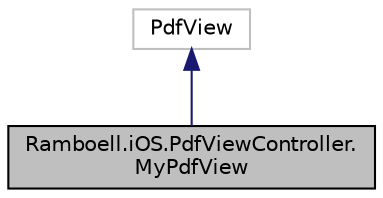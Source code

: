 digraph "Ramboell.iOS.PdfViewController.MyPdfView"
{
  edge [fontname="Helvetica",fontsize="10",labelfontname="Helvetica",labelfontsize="10"];
  node [fontname="Helvetica",fontsize="10",shape=record];
  Node2 [label="Ramboell.iOS.PdfViewController.\lMyPdfView",height=0.2,width=0.4,color="black", fillcolor="grey75", style="filled", fontcolor="black"];
  Node3 -> Node2 [dir="back",color="midnightblue",fontsize="10",style="solid"];
  Node3 [label="PdfView",height=0.2,width=0.4,color="grey75", fillcolor="white", style="filled"];
}
